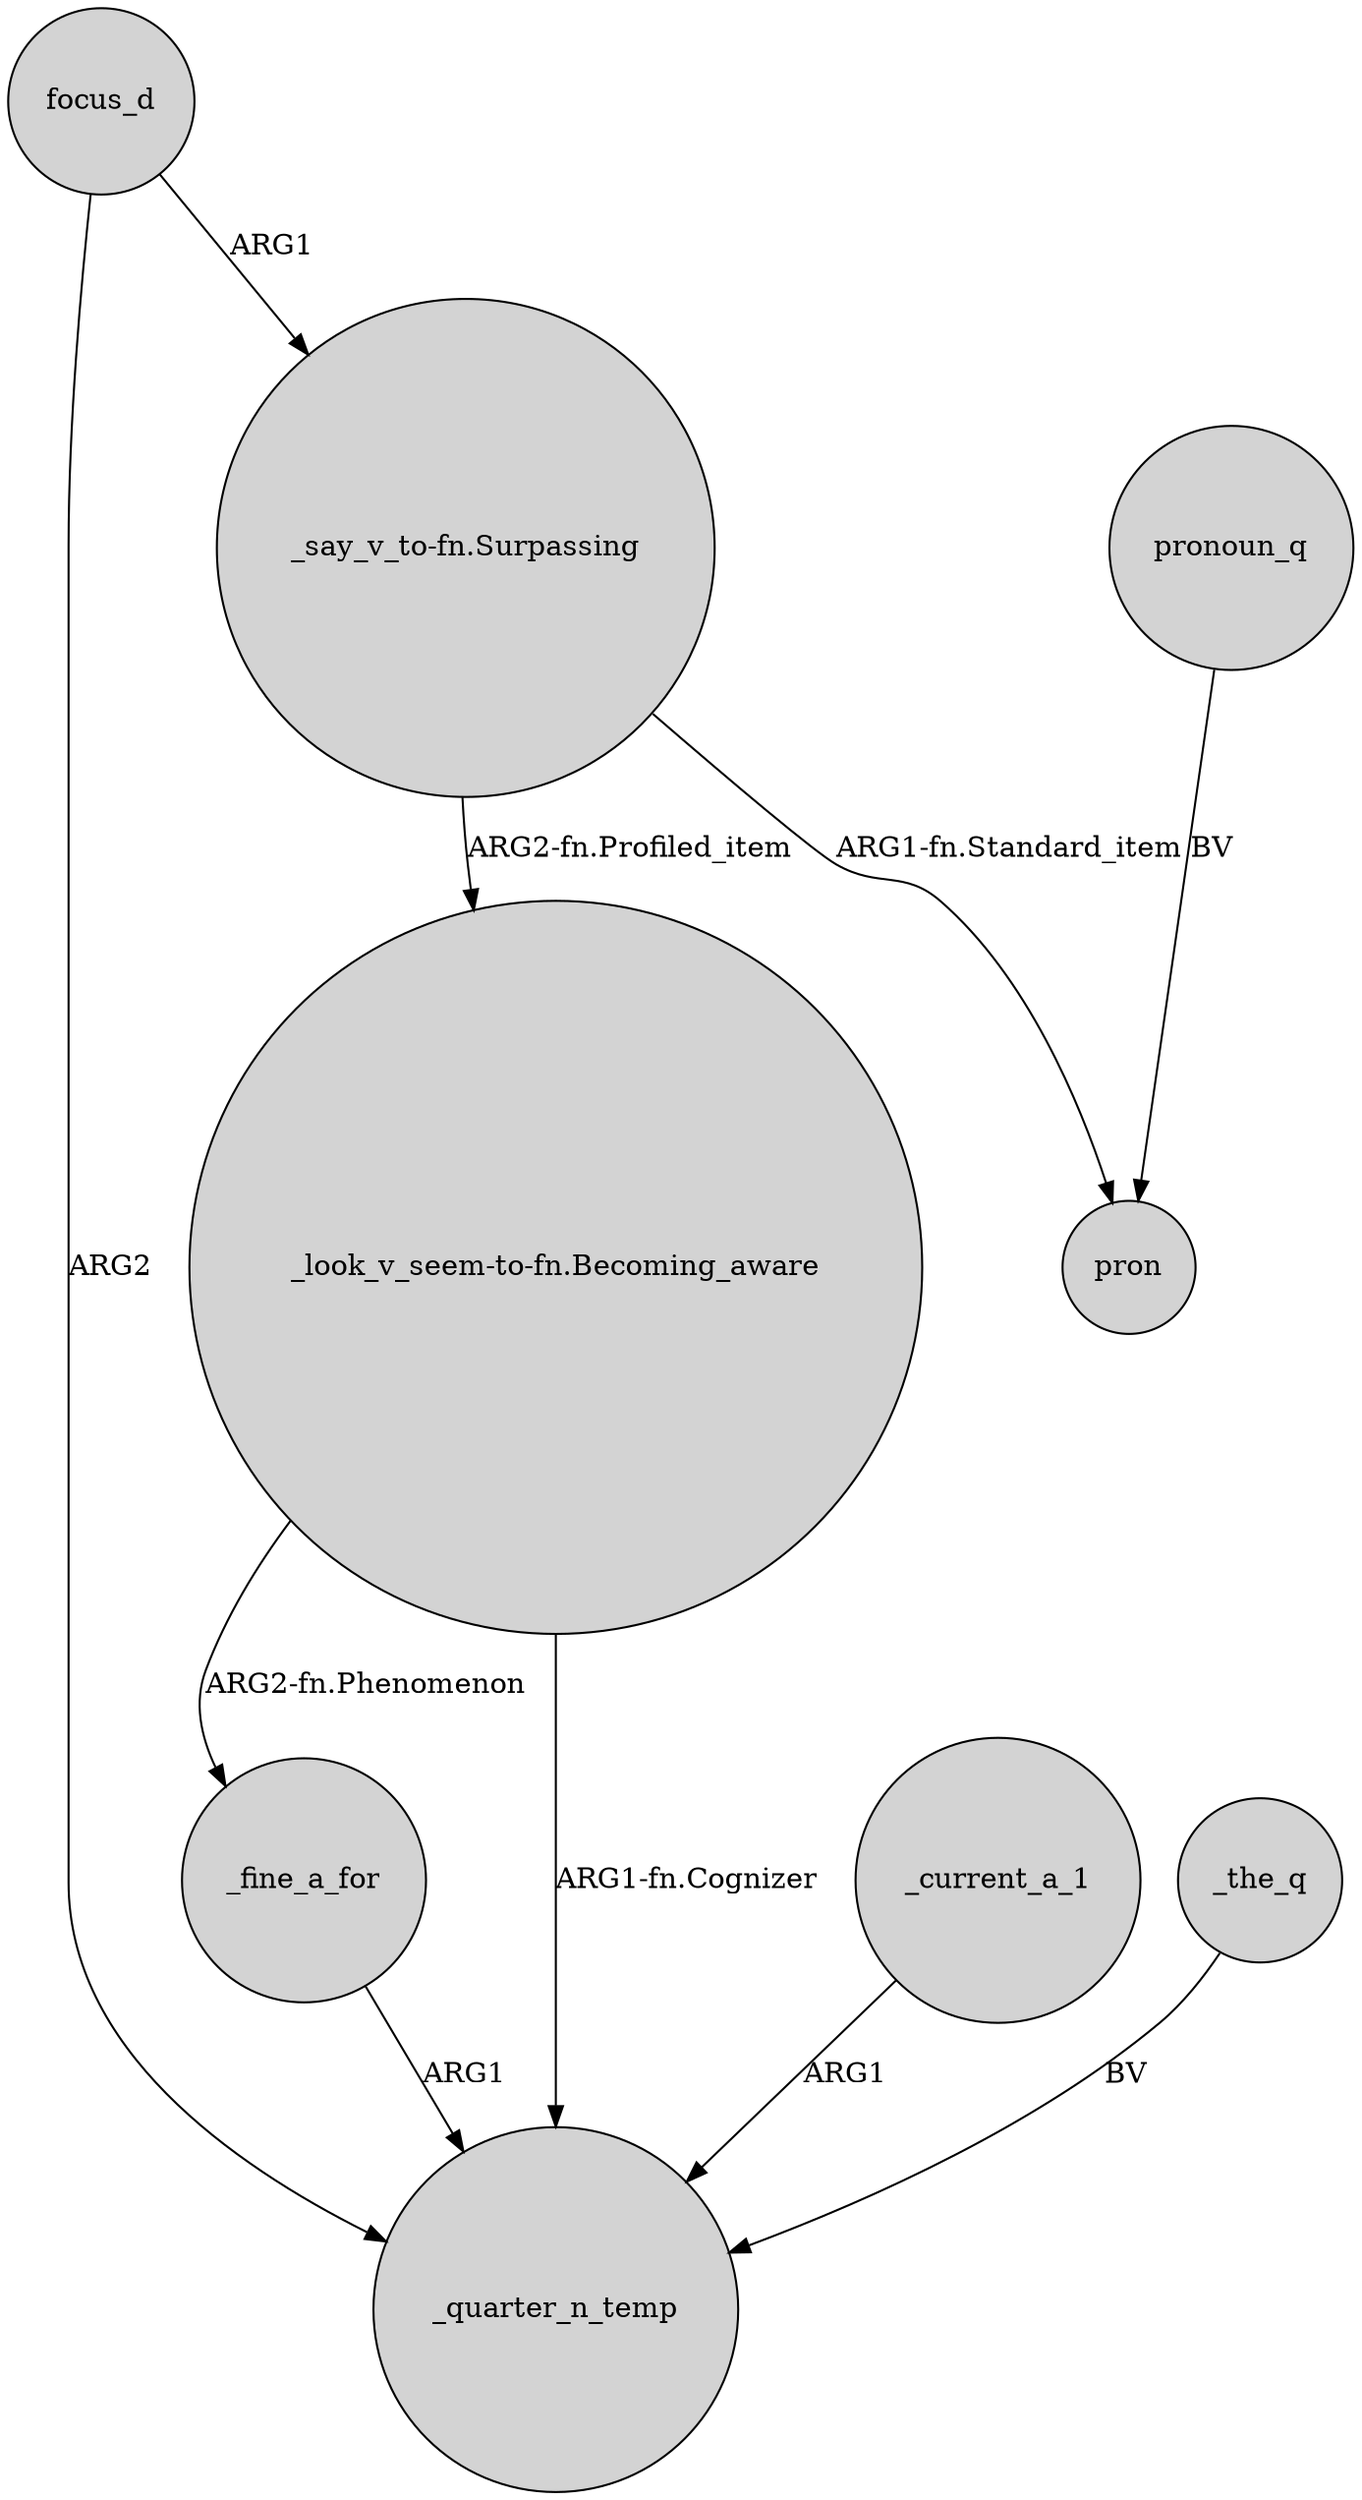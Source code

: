 digraph {
	node [shape=circle style=filled]
	focus_d -> "_say_v_to-fn.Surpassing" [label=ARG1]
	focus_d -> _quarter_n_temp [label=ARG2]
	_fine_a_for -> _quarter_n_temp [label=ARG1]
	"_look_v_seem-to-fn.Becoming_aware" -> _quarter_n_temp [label="ARG1-fn.Cognizer"]
	_current_a_1 -> _quarter_n_temp [label=ARG1]
	"_say_v_to-fn.Surpassing" -> "_look_v_seem-to-fn.Becoming_aware" [label="ARG2-fn.Profiled_item"]
	pronoun_q -> pron [label=BV]
	"_look_v_seem-to-fn.Becoming_aware" -> _fine_a_for [label="ARG2-fn.Phenomenon"]
	_the_q -> _quarter_n_temp [label=BV]
	"_say_v_to-fn.Surpassing" -> pron [label="ARG1-fn.Standard_item"]
}
